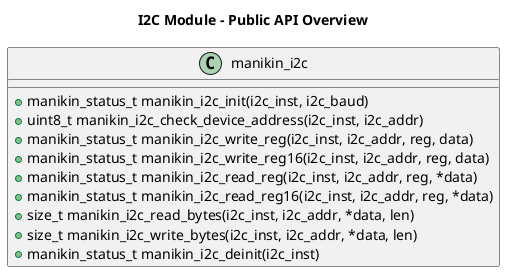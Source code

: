 @startuml
title I2C Module - Public API Overview

class manikin_i2c {
  +manikin_status_t manikin_i2c_init(i2c_inst, i2c_baud)
  +uint8_t manikin_i2c_check_device_address(i2c_inst, i2c_addr)
  +manikin_status_t manikin_i2c_write_reg(i2c_inst, i2c_addr, reg, data)
  +manikin_status_t manikin_i2c_write_reg16(i2c_inst, i2c_addr, reg, data)
  +manikin_status_t manikin_i2c_read_reg(i2c_inst, i2c_addr, reg, *data)
  +manikin_status_t manikin_i2c_read_reg16(i2c_inst, i2c_addr, reg, *data)
  +size_t manikin_i2c_read_bytes(i2c_inst, i2c_addr, *data, len)
  +size_t manikin_i2c_write_bytes(i2c_inst, i2c_addr, *data, len)
  +manikin_status_t manikin_i2c_deinit(i2c_inst)
}


@enduml